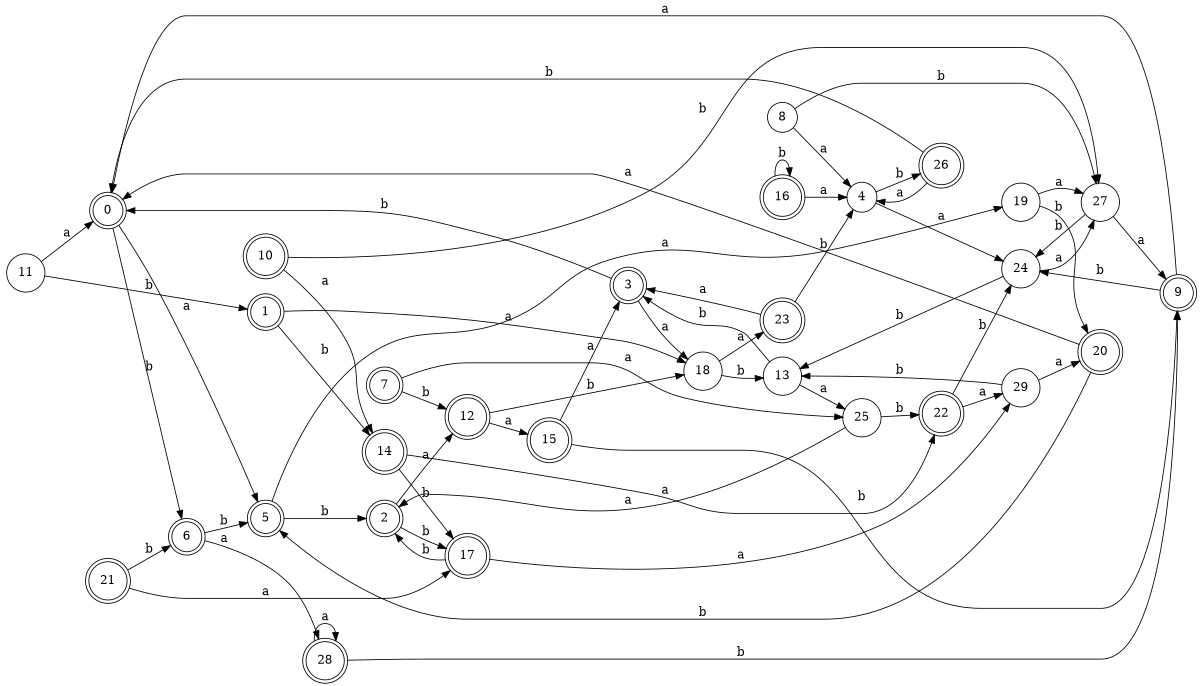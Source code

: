 digraph n24_7 {
__start0 [label="" shape="none"];

rankdir=LR;
size="8,5";

s0 [style="rounded,filled", color="black", fillcolor="white" shape="doublecircle", label="0"];
s1 [style="rounded,filled", color="black", fillcolor="white" shape="doublecircle", label="1"];
s2 [style="rounded,filled", color="black", fillcolor="white" shape="doublecircle", label="2"];
s3 [style="rounded,filled", color="black", fillcolor="white" shape="doublecircle", label="3"];
s4 [style="filled", color="black", fillcolor="white" shape="circle", label="4"];
s5 [style="rounded,filled", color="black", fillcolor="white" shape="doublecircle", label="5"];
s6 [style="rounded,filled", color="black", fillcolor="white" shape="doublecircle", label="6"];
s7 [style="rounded,filled", color="black", fillcolor="white" shape="doublecircle", label="7"];
s8 [style="filled", color="black", fillcolor="white" shape="circle", label="8"];
s9 [style="rounded,filled", color="black", fillcolor="white" shape="doublecircle", label="9"];
s10 [style="rounded,filled", color="black", fillcolor="white" shape="doublecircle", label="10"];
s11 [style="filled", color="black", fillcolor="white" shape="circle", label="11"];
s12 [style="rounded,filled", color="black", fillcolor="white" shape="doublecircle", label="12"];
s13 [style="filled", color="black", fillcolor="white" shape="circle", label="13"];
s14 [style="rounded,filled", color="black", fillcolor="white" shape="doublecircle", label="14"];
s15 [style="rounded,filled", color="black", fillcolor="white" shape="doublecircle", label="15"];
s16 [style="rounded,filled", color="black", fillcolor="white" shape="doublecircle", label="16"];
s17 [style="rounded,filled", color="black", fillcolor="white" shape="doublecircle", label="17"];
s18 [style="filled", color="black", fillcolor="white" shape="circle", label="18"];
s19 [style="filled", color="black", fillcolor="white" shape="circle", label="19"];
s20 [style="rounded,filled", color="black", fillcolor="white" shape="doublecircle", label="20"];
s21 [style="rounded,filled", color="black", fillcolor="white" shape="doublecircle", label="21"];
s22 [style="rounded,filled", color="black", fillcolor="white" shape="doublecircle", label="22"];
s23 [style="rounded,filled", color="black", fillcolor="white" shape="doublecircle", label="23"];
s24 [style="filled", color="black", fillcolor="white" shape="circle", label="24"];
s25 [style="filled", color="black", fillcolor="white" shape="circle", label="25"];
s26 [style="rounded,filled", color="black", fillcolor="white" shape="doublecircle", label="26"];
s27 [style="filled", color="black", fillcolor="white" shape="circle", label="27"];
s28 [style="rounded,filled", color="black", fillcolor="white" shape="doublecircle", label="28"];
s29 [style="filled", color="black", fillcolor="white" shape="circle", label="29"];
s0 -> s5 [label="a"];
s0 -> s6 [label="b"];
s1 -> s18 [label="a"];
s1 -> s14 [label="b"];
s2 -> s12 [label="a"];
s2 -> s17 [label="b"];
s3 -> s18 [label="a"];
s3 -> s0 [label="b"];
s4 -> s24 [label="a"];
s4 -> s26 [label="b"];
s5 -> s19 [label="a"];
s5 -> s2 [label="b"];
s6 -> s28 [label="a"];
s6 -> s5 [label="b"];
s7 -> s25 [label="a"];
s7 -> s12 [label="b"];
s8 -> s4 [label="a"];
s8 -> s27 [label="b"];
s9 -> s0 [label="a"];
s9 -> s24 [label="b"];
s10 -> s14 [label="a"];
s10 -> s27 [label="b"];
s11 -> s0 [label="a"];
s11 -> s1 [label="b"];
s12 -> s15 [label="a"];
s12 -> s18 [label="b"];
s13 -> s25 [label="a"];
s13 -> s3 [label="b"];
s14 -> s22 [label="a"];
s14 -> s17 [label="b"];
s15 -> s3 [label="a"];
s15 -> s9 [label="b"];
s16 -> s4 [label="a"];
s16 -> s16 [label="b"];
s17 -> s29 [label="a"];
s17 -> s2 [label="b"];
s18 -> s23 [label="a"];
s18 -> s13 [label="b"];
s19 -> s27 [label="a"];
s19 -> s20 [label="b"];
s20 -> s0 [label="a"];
s20 -> s5 [label="b"];
s21 -> s17 [label="a"];
s21 -> s6 [label="b"];
s22 -> s29 [label="a"];
s22 -> s24 [label="b"];
s23 -> s3 [label="a"];
s23 -> s4 [label="b"];
s24 -> s27 [label="a"];
s24 -> s13 [label="b"];
s25 -> s2 [label="a"];
s25 -> s22 [label="b"];
s26 -> s4 [label="a"];
s26 -> s0 [label="b"];
s27 -> s9 [label="a"];
s27 -> s24 [label="b"];
s28 -> s28 [label="a"];
s28 -> s9 [label="b"];
s29 -> s20 [label="a"];
s29 -> s13 [label="b"];

}